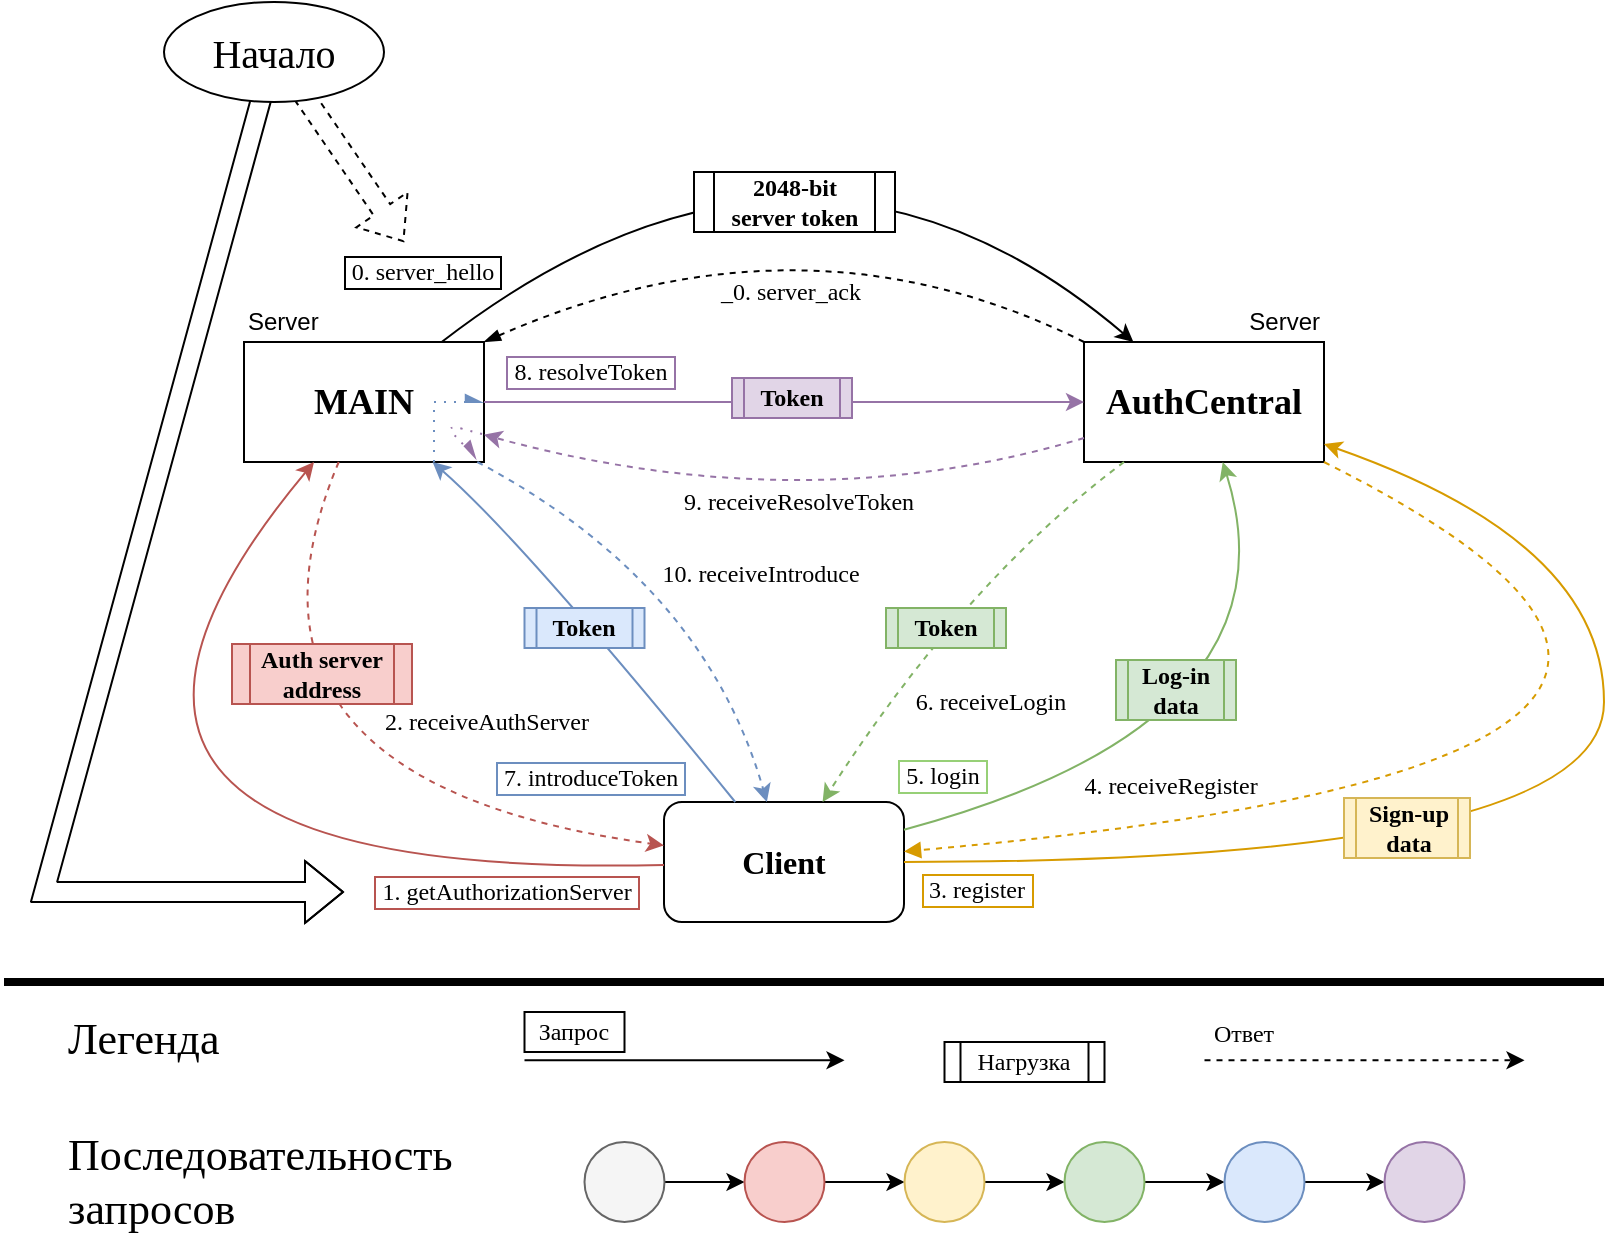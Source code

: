 <mxfile version="27.0.9">
  <diagram name="Страница — 1" id="z2m44n3lXc37fVPM7gY4">
    <mxGraphModel dx="1177" dy="756" grid="1" gridSize="10" guides="1" tooltips="1" connect="1" arrows="1" fold="1" page="1" pageScale="1" pageWidth="827" pageHeight="1169" math="0" shadow="0">
      <root>
        <mxCell id="0" />
        <mxCell id="1" parent="0" />
        <mxCell id="xGlrEXVBaf4qIYOEKneg-71" value="" style="shape=flexArrow;endArrow=classic;html=1;rounded=0;targetPerimeterSpacing=0;sourcePerimeterSpacing=-4;" parent="1" source="xGlrEXVBaf4qIYOEKneg-23" edge="1">
          <mxGeometry width="50" height="50" relative="1" as="geometry">
            <mxPoint x="70" y="360" as="sourcePoint" />
            <mxPoint x="210" y="555" as="targetPoint" />
            <Array as="points">
              <mxPoint x="60" y="555" />
            </Array>
          </mxGeometry>
        </mxCell>
        <mxCell id="xGlrEXVBaf4qIYOEKneg-24" value="" style="shape=flexArrow;endArrow=classic;html=1;rounded=0;spacingTop=0;sourcePerimeterSpacing=-8;dashed=1;" parent="1" source="xGlrEXVBaf4qIYOEKneg-23" edge="1">
          <mxGeometry width="50" height="50" relative="1" as="geometry">
            <mxPoint x="200" y="240" as="sourcePoint" />
            <mxPoint x="240" y="230" as="targetPoint" />
          </mxGeometry>
        </mxCell>
        <mxCell id="xGlrEXVBaf4qIYOEKneg-2" value="MAIN" style="rounded=0;whiteSpace=wrap;html=1;fontFamily=Gilroy;fontStyle=1;fontSize=18;" parent="1" vertex="1">
          <mxGeometry x="160" y="280" width="120" height="60" as="geometry" />
        </mxCell>
        <mxCell id="xGlrEXVBaf4qIYOEKneg-4" value="Server" style="text;html=1;align=left;verticalAlign=middle;whiteSpace=wrap;rounded=0;" parent="1" vertex="1">
          <mxGeometry x="160" y="260" width="120" height="20" as="geometry" />
        </mxCell>
        <mxCell id="xGlrEXVBaf4qIYOEKneg-5" value="AuthCentral" style="rounded=0;whiteSpace=wrap;html=1;fontFamily=Gilroy;fontStyle=1;fontSize=18;" parent="1" vertex="1">
          <mxGeometry x="580" y="280" width="120" height="60" as="geometry" />
        </mxCell>
        <mxCell id="xGlrEXVBaf4qIYOEKneg-6" value="Server" style="text;html=1;align=right;verticalAlign=middle;whiteSpace=wrap;rounded=0;" parent="1" vertex="1">
          <mxGeometry x="580" y="260" width="120" height="20" as="geometry" />
        </mxCell>
        <mxCell id="xGlrEXVBaf4qIYOEKneg-7" value="Client" style="rounded=1;whiteSpace=wrap;html=1;fontFamily=Gilroy;fontStyle=1;fontSize=16;" parent="1" vertex="1">
          <mxGeometry x="370" y="510" width="120" height="60" as="geometry" />
        </mxCell>
        <mxCell id="xGlrEXVBaf4qIYOEKneg-8" value="" style="endArrow=classic;html=1;rounded=0;curved=1;fillColor=#f8cecc;strokeColor=#000000;" parent="1" source="xGlrEXVBaf4qIYOEKneg-2" target="xGlrEXVBaf4qIYOEKneg-5" edge="1">
          <mxGeometry width="50" height="50" relative="1" as="geometry">
            <mxPoint x="360" y="250" as="sourcePoint" />
            <mxPoint x="410" y="200" as="targetPoint" />
            <Array as="points">
              <mxPoint x="440" y="140" />
            </Array>
          </mxGeometry>
        </mxCell>
        <mxCell id="xGlrEXVBaf4qIYOEKneg-10" value="&amp;nbsp;0. server_hello&amp;nbsp;" style="edgeLabel;html=1;align=center;verticalAlign=middle;resizable=0;points=[];fontFamily=Gilroy;labelBorderColor=default;fontSize=12;" parent="xGlrEXVBaf4qIYOEKneg-8" vertex="1" connectable="0">
          <mxGeometry x="-0.174" y="-24" relative="1" as="geometry">
            <mxPoint x="-170" y="58" as="offset" />
          </mxGeometry>
        </mxCell>
        <mxCell id="xGlrEXVBaf4qIYOEKneg-9" value="" style="endArrow=none;html=1;rounded=0;curved=1;startFill=1;startArrow=blockThin;dashed=1;" parent="1" edge="1">
          <mxGeometry width="50" height="50" relative="1" as="geometry">
            <mxPoint x="280" y="280" as="sourcePoint" />
            <mxPoint x="580" y="280" as="targetPoint" />
            <Array as="points">
              <mxPoint x="440" y="210" />
            </Array>
          </mxGeometry>
        </mxCell>
        <mxCell id="xGlrEXVBaf4qIYOEKneg-12" value="_0. server_ack" style="edgeLabel;html=1;align=center;verticalAlign=middle;resizable=0;points=[];fontFamily=Gilroy;labelBackgroundColor=none;fontSize=12;" parent="xGlrEXVBaf4qIYOEKneg-9" vertex="1" connectable="0">
          <mxGeometry x="-0.192" y="-43" relative="1" as="geometry">
            <mxPoint x="13" y="-11" as="offset" />
          </mxGeometry>
        </mxCell>
        <mxCell id="xGlrEXVBaf4qIYOEKneg-13" value="" style="endArrow=classic;html=1;rounded=0;curved=1;fillColor=#f8cecc;strokeColor=#B85450;" parent="1" source="xGlrEXVBaf4qIYOEKneg-7" target="xGlrEXVBaf4qIYOEKneg-2" edge="1">
          <mxGeometry width="50" height="50" relative="1" as="geometry">
            <mxPoint x="230" y="480" as="sourcePoint" />
            <mxPoint x="280" y="430" as="targetPoint" />
            <Array as="points">
              <mxPoint x="20" y="550" />
            </Array>
          </mxGeometry>
        </mxCell>
        <mxCell id="xGlrEXVBaf4qIYOEKneg-15" value="&amp;nbsp;1. getAuthorizationServer&amp;nbsp;" style="edgeLabel;html=1;align=center;verticalAlign=middle;resizable=0;points=[];fontFamily=Gilroy;labelBorderColor=#B85450;fontSize=12;" parent="xGlrEXVBaf4qIYOEKneg-13" vertex="1" connectable="0">
          <mxGeometry x="0.675" y="-12" relative="1" as="geometry">
            <mxPoint x="151" y="129" as="offset" />
          </mxGeometry>
        </mxCell>
        <mxCell id="xGlrEXVBaf4qIYOEKneg-16" value="" style="endArrow=classic;html=1;rounded=0;curved=1;dashed=1;fillColor=#f8cecc;strokeColor=#b85450;" parent="1" source="xGlrEXVBaf4qIYOEKneg-2" target="xGlrEXVBaf4qIYOEKneg-7" edge="1">
          <mxGeometry width="50" height="50" relative="1" as="geometry">
            <mxPoint x="620" y="661" as="sourcePoint" />
            <mxPoint x="445" y="460" as="targetPoint" />
            <Array as="points">
              <mxPoint x="140" y="500" />
            </Array>
          </mxGeometry>
        </mxCell>
        <mxCell id="xGlrEXVBaf4qIYOEKneg-18" value="2. receiveAuthServer" style="edgeLabel;html=1;align=center;verticalAlign=middle;resizable=0;points=[];fontFamily=Gilroy;fontSize=12;labelBackgroundColor=none;" parent="xGlrEXVBaf4qIYOEKneg-16" vertex="1" connectable="0">
          <mxGeometry x="0.503" y="16" relative="1" as="geometry">
            <mxPoint x="8" y="-32" as="offset" />
          </mxGeometry>
        </mxCell>
        <mxCell id="xGlrEXVBaf4qIYOEKneg-19" value="" style="endArrow=classic;html=1;rounded=0;curved=1;fillColor=#ffe6cc;strokeColor=#D79B00;" parent="1" source="xGlrEXVBaf4qIYOEKneg-7" target="xGlrEXVBaf4qIYOEKneg-5" edge="1">
          <mxGeometry width="50" height="50" relative="1" as="geometry">
            <mxPoint x="520" y="480" as="sourcePoint" />
            <mxPoint x="570" y="430" as="targetPoint" />
            <Array as="points">
              <mxPoint x="840" y="540" />
              <mxPoint x="840" y="380" />
            </Array>
          </mxGeometry>
        </mxCell>
        <mxCell id="xGlrEXVBaf4qIYOEKneg-20" value="&amp;nbsp;3. register&amp;nbsp;" style="edgeLabel;html=1;align=center;verticalAlign=middle;resizable=0;points=[];fontFamily=Gilroy;labelBorderColor=#D79B00;fontSize=12;" parent="xGlrEXVBaf4qIYOEKneg-19" vertex="1" connectable="0">
          <mxGeometry x="-0.785" y="3" relative="1" as="geometry">
            <mxPoint x="-35" y="17" as="offset" />
          </mxGeometry>
        </mxCell>
        <mxCell id="xGlrEXVBaf4qIYOEKneg-21" value="" style="endArrow=block;html=1;rounded=0;curved=1;startFill=0;startArrow=none;endFill=1;dashed=1;fillColor=#ffe6cc;strokeColor=#d79b00;" parent="1" source="xGlrEXVBaf4qIYOEKneg-5" target="xGlrEXVBaf4qIYOEKneg-7" edge="1">
          <mxGeometry width="50" height="50" relative="1" as="geometry">
            <mxPoint x="680" y="711" as="sourcePoint" />
            <mxPoint x="890" y="510" as="targetPoint" />
            <Array as="points">
              <mxPoint x="1000" y="490" />
            </Array>
          </mxGeometry>
        </mxCell>
        <mxCell id="xGlrEXVBaf4qIYOEKneg-22" value="4. receiveRegister" style="edgeLabel;html=1;align=center;verticalAlign=middle;resizable=0;points=[];fontFamily=Gilroy;labelBackgroundColor=none;fontSize=12;" parent="xGlrEXVBaf4qIYOEKneg-21" vertex="1" connectable="0">
          <mxGeometry x="-0.785" y="3" relative="1" as="geometry">
            <mxPoint x="-160" y="124" as="offset" />
          </mxGeometry>
        </mxCell>
        <mxCell id="xGlrEXVBaf4qIYOEKneg-23" value="Начало" style="ellipse;whiteSpace=wrap;html=1;fontFamily=Gilroy;fontSize=20;" parent="1" vertex="1">
          <mxGeometry x="120" y="110" width="110" height="50" as="geometry" />
        </mxCell>
        <mxCell id="xGlrEXVBaf4qIYOEKneg-25" value="" style="endArrow=classic;html=1;rounded=0;curved=1;fillColor=#d5e8d4;strokeColor=#82b366;" parent="1" source="xGlrEXVBaf4qIYOEKneg-7" target="xGlrEXVBaf4qIYOEKneg-5" edge="1">
          <mxGeometry width="50" height="50" relative="1" as="geometry">
            <mxPoint x="740" y="721" as="sourcePoint" />
            <mxPoint x="950" y="520" as="targetPoint" />
            <Array as="points">
              <mxPoint x="690" y="470" />
            </Array>
          </mxGeometry>
        </mxCell>
        <mxCell id="xGlrEXVBaf4qIYOEKneg-26" value="&amp;nbsp;5. login&amp;nbsp;" style="edgeLabel;html=1;align=center;verticalAlign=middle;resizable=0;points=[];fontFamily=Gilroy;textShadow=0;labelBorderColor=#97D077;fontSize=12;" parent="xGlrEXVBaf4qIYOEKneg-25" vertex="1" connectable="0">
          <mxGeometry x="-0.785" y="3" relative="1" as="geometry">
            <mxPoint x="-16" y="-15" as="offset" />
          </mxGeometry>
        </mxCell>
        <mxCell id="xGlrEXVBaf4qIYOEKneg-27" value="" style="endArrow=classic;html=1;rounded=0;curved=1;fillColor=#d5e8d4;strokeColor=#82b366;dashed=1;" parent="1" source="xGlrEXVBaf4qIYOEKneg-5" target="xGlrEXVBaf4qIYOEKneg-7" edge="1">
          <mxGeometry width="50" height="50" relative="1" as="geometry">
            <mxPoint x="660" y="634" as="sourcePoint" />
            <mxPoint x="838" y="450" as="targetPoint" />
            <Array as="points">
              <mxPoint x="520" y="400" />
            </Array>
          </mxGeometry>
        </mxCell>
        <mxCell id="xGlrEXVBaf4qIYOEKneg-28" value="6. receiveLogin" style="edgeLabel;html=1;align=center;verticalAlign=middle;resizable=0;points=[];fontFamily=Gilroy;labelBackgroundColor=none;fontSize=12;" parent="xGlrEXVBaf4qIYOEKneg-27" vertex="1" connectable="0">
          <mxGeometry x="-0.785" y="3" relative="1" as="geometry">
            <mxPoint x="-49" y="102" as="offset" />
          </mxGeometry>
        </mxCell>
        <mxCell id="xGlrEXVBaf4qIYOEKneg-29" value="Token" style="shape=process;whiteSpace=wrap;html=1;backgroundOutline=1;fillColor=#d5e8d4;strokeColor=#82b366;fontFamily=Gilroy;fontStyle=1;" parent="1" vertex="1">
          <mxGeometry x="481" y="413" width="60" height="20" as="geometry" />
        </mxCell>
        <mxCell id="xGlrEXVBaf4qIYOEKneg-32" value="Auth server&lt;br&gt;address" style="shape=process;whiteSpace=wrap;html=1;backgroundOutline=1;fillColor=#f8cecc;strokeColor=#b85450;fontFamily=Gilroy;fontStyle=1;" parent="1" vertex="1">
          <mxGeometry x="154" y="431" width="90" height="30" as="geometry" />
        </mxCell>
        <mxCell id="xGlrEXVBaf4qIYOEKneg-33" value="" style="endArrow=classic;html=1;rounded=0;curved=1;fillColor=#dae8fc;strokeColor=#6C8EBF;" parent="1" source="xGlrEXVBaf4qIYOEKneg-7" target="xGlrEXVBaf4qIYOEKneg-2" edge="1">
          <mxGeometry width="50" height="50" relative="1" as="geometry">
            <mxPoint x="450" y="711" as="sourcePoint" />
            <mxPoint x="275" y="510" as="targetPoint" />
            <Array as="points">
              <mxPoint x="300" y="380" />
            </Array>
          </mxGeometry>
        </mxCell>
        <mxCell id="xGlrEXVBaf4qIYOEKneg-34" value="&amp;nbsp;7. introduceToken&amp;nbsp;" style="edgeLabel;html=1;align=center;verticalAlign=middle;resizable=0;points=[];fontFamily=Gilroy;labelBorderColor=#6C8EBF;fontSize=12;" parent="xGlrEXVBaf4qIYOEKneg-33" vertex="1" connectable="0">
          <mxGeometry x="0.675" y="-12" relative="1" as="geometry">
            <mxPoint x="43" y="142" as="offset" />
          </mxGeometry>
        </mxCell>
        <mxCell id="xGlrEXVBaf4qIYOEKneg-35" value="Token" style="shape=process;whiteSpace=wrap;html=1;backgroundOutline=1;fillColor=#dae8fc;strokeColor=#6c8ebf;fontFamily=Gilroy;fontStyle=1;" parent="1" vertex="1">
          <mxGeometry x="300.25" y="413" width="60" height="20" as="geometry" />
        </mxCell>
        <mxCell id="xGlrEXVBaf4qIYOEKneg-38" value="" style="endArrow=classic;html=1;rounded=0;curved=1;fillColor=#e1d5e7;strokeColor=#9673A6;" parent="1" source="xGlrEXVBaf4qIYOEKneg-2" target="xGlrEXVBaf4qIYOEKneg-5" edge="1">
          <mxGeometry width="50" height="50" relative="1" as="geometry">
            <mxPoint x="566" y="480" as="sourcePoint" />
            <mxPoint x="414" y="310" as="targetPoint" />
            <Array as="points" />
          </mxGeometry>
        </mxCell>
        <mxCell id="xGlrEXVBaf4qIYOEKneg-39" value="&amp;nbsp;8. resolveToken&amp;nbsp;" style="edgeLabel;html=1;align=center;verticalAlign=middle;resizable=0;points=[];fontFamily=Gilroy;labelBorderColor=#9673A6;fontSize=12;" parent="xGlrEXVBaf4qIYOEKneg-38" vertex="1" connectable="0">
          <mxGeometry x="0.675" y="-12" relative="1" as="geometry">
            <mxPoint x="-199" y="-27" as="offset" />
          </mxGeometry>
        </mxCell>
        <mxCell id="xGlrEXVBaf4qIYOEKneg-40" value="" style="endArrow=classic;html=1;rounded=0;curved=1;fillColor=#e1d5e7;strokeColor=#9673A6;dashed=1;" parent="1" source="xGlrEXVBaf4qIYOEKneg-5" target="xGlrEXVBaf4qIYOEKneg-2" edge="1">
          <mxGeometry width="50" height="50" relative="1" as="geometry">
            <mxPoint x="400" y="370" as="sourcePoint" />
            <mxPoint x="700" y="370" as="targetPoint" />
            <Array as="points">
              <mxPoint x="440" y="370" />
            </Array>
          </mxGeometry>
        </mxCell>
        <mxCell id="xGlrEXVBaf4qIYOEKneg-41" value="&amp;nbsp;9. receiveResolveToken&amp;nbsp;" style="edgeLabel;html=1;align=center;verticalAlign=middle;resizable=0;points=[];fontFamily=Gilroy;labelBorderColor=none;fontSize=12;" parent="xGlrEXVBaf4qIYOEKneg-40" vertex="1" connectable="0">
          <mxGeometry x="0.675" y="-12" relative="1" as="geometry">
            <mxPoint x="105" y="32" as="offset" />
          </mxGeometry>
        </mxCell>
        <mxCell id="xGlrEXVBaf4qIYOEKneg-42" value="" style="endArrow=classic;html=1;rounded=0;curved=1;fillColor=#dae8fc;strokeColor=#6C8EBF;dashed=1;" parent="1" source="xGlrEXVBaf4qIYOEKneg-2" target="xGlrEXVBaf4qIYOEKneg-7" edge="1">
          <mxGeometry width="50" height="50" relative="1" as="geometry">
            <mxPoint x="562" y="610" as="sourcePoint" />
            <mxPoint x="410" y="440" as="targetPoint" />
            <Array as="points">
              <mxPoint x="390" y="400" />
            </Array>
          </mxGeometry>
        </mxCell>
        <mxCell id="xGlrEXVBaf4qIYOEKneg-43" value="10. receiveIntroduce" style="edgeLabel;html=1;align=center;verticalAlign=middle;resizable=0;points=[];fontFamily=Gilroy;labelBorderColor=none;fontSize=12;labelBackgroundColor=none;" parent="xGlrEXVBaf4qIYOEKneg-42" vertex="1" connectable="0">
          <mxGeometry x="0.675" y="-12" relative="1" as="geometry">
            <mxPoint x="19" y="-79" as="offset" />
          </mxGeometry>
        </mxCell>
        <mxCell id="xGlrEXVBaf4qIYOEKneg-45" value="" style="endArrow=classic;html=1;rounded=0;" parent="1" edge="1">
          <mxGeometry width="50" height="50" relative="1" as="geometry">
            <mxPoint x="300.25" y="639.17" as="sourcePoint" />
            <mxPoint x="460.25" y="639.17" as="targetPoint" />
          </mxGeometry>
        </mxCell>
        <mxCell id="xGlrEXVBaf4qIYOEKneg-46" value="Запрос" style="text;html=1;align=center;verticalAlign=middle;whiteSpace=wrap;rounded=0;fontFamily=Gilroy;strokeColor=default;" parent="1" vertex="1">
          <mxGeometry x="300.25" y="615" width="50" height="20" as="geometry" />
        </mxCell>
        <mxCell id="xGlrEXVBaf4qIYOEKneg-47" value="" style="endArrow=none;html=1;rounded=0;fontSize=12;strokeWidth=4;" parent="1" edge="1">
          <mxGeometry width="50" height="50" relative="1" as="geometry">
            <mxPoint x="40" y="600" as="sourcePoint" />
            <mxPoint x="840" y="600" as="targetPoint" />
          </mxGeometry>
        </mxCell>
        <mxCell id="xGlrEXVBaf4qIYOEKneg-49" value="Легенда" style="text;html=1;align=left;verticalAlign=middle;whiteSpace=wrap;rounded=0;fontFamily=Gilroy;fontSize=22;" parent="1" vertex="1">
          <mxGeometry x="70.25" y="598.17" width="106" height="61.83" as="geometry" />
        </mxCell>
        <mxCell id="xGlrEXVBaf4qIYOEKneg-50" value="" style="endArrow=classic;html=1;rounded=0;dashed=1;" parent="1" edge="1">
          <mxGeometry width="50" height="50" relative="1" as="geometry">
            <mxPoint x="640.25" y="639.17" as="sourcePoint" />
            <mxPoint x="800.25" y="639.17" as="targetPoint" />
          </mxGeometry>
        </mxCell>
        <mxCell id="xGlrEXVBaf4qIYOEKneg-51" value="Ответ" style="text;html=1;align=center;verticalAlign=middle;whiteSpace=wrap;rounded=0;fontFamily=Gilroy;" parent="1" vertex="1">
          <mxGeometry x="640.25" y="616" width="39.75" height="20" as="geometry" />
        </mxCell>
        <mxCell id="xGlrEXVBaf4qIYOEKneg-52" value="Token" style="shape=process;whiteSpace=wrap;html=1;backgroundOutline=1;fillColor=#e1d5e7;strokeColor=#9673a6;fontFamily=Gilroy;fontStyle=1;" parent="1" vertex="1">
          <mxGeometry x="404" y="298" width="60" height="20" as="geometry" />
        </mxCell>
        <mxCell id="xGlrEXVBaf4qIYOEKneg-53" value="Нагрузка" style="shape=process;whiteSpace=wrap;html=1;backgroundOutline=1;fontFamily=Gilroy;" parent="1" vertex="1">
          <mxGeometry x="510.25" y="630" width="80" height="20" as="geometry" />
        </mxCell>
        <mxCell id="xGlrEXVBaf4qIYOEKneg-56" style="edgeStyle=orthogonalEdgeStyle;rounded=0;orthogonalLoop=1;jettySize=auto;html=1;" parent="1" source="xGlrEXVBaf4qIYOEKneg-54" target="xGlrEXVBaf4qIYOEKneg-55" edge="1">
          <mxGeometry relative="1" as="geometry" />
        </mxCell>
        <mxCell id="xGlrEXVBaf4qIYOEKneg-54" value="" style="ellipse;whiteSpace=wrap;html=1;aspect=fixed;strokeColor=#666666;fillColor=#f5f5f5;fontColor=#333333;" parent="1" vertex="1">
          <mxGeometry x="330.25" y="680" width="40" height="40" as="geometry" />
        </mxCell>
        <mxCell id="xGlrEXVBaf4qIYOEKneg-61" style="edgeStyle=orthogonalEdgeStyle;rounded=0;orthogonalLoop=1;jettySize=auto;html=1;" parent="1" source="xGlrEXVBaf4qIYOEKneg-55" target="xGlrEXVBaf4qIYOEKneg-57" edge="1">
          <mxGeometry relative="1" as="geometry" />
        </mxCell>
        <mxCell id="xGlrEXVBaf4qIYOEKneg-55" value="" style="ellipse;whiteSpace=wrap;html=1;aspect=fixed;fillColor=#f8cecc;strokeColor=#b85450;" parent="1" vertex="1">
          <mxGeometry x="410.25" y="680" width="40" height="40" as="geometry" />
        </mxCell>
        <mxCell id="xGlrEXVBaf4qIYOEKneg-62" style="edgeStyle=orthogonalEdgeStyle;rounded=0;orthogonalLoop=1;jettySize=auto;html=1;" parent="1" source="xGlrEXVBaf4qIYOEKneg-57" target="xGlrEXVBaf4qIYOEKneg-58" edge="1">
          <mxGeometry relative="1" as="geometry" />
        </mxCell>
        <mxCell id="xGlrEXVBaf4qIYOEKneg-57" value="" style="ellipse;whiteSpace=wrap;html=1;aspect=fixed;fillColor=#fff2cc;strokeColor=#d6b656;" parent="1" vertex="1">
          <mxGeometry x="490.25" y="680" width="40" height="40" as="geometry" />
        </mxCell>
        <mxCell id="xGlrEXVBaf4qIYOEKneg-63" style="edgeStyle=orthogonalEdgeStyle;rounded=0;orthogonalLoop=1;jettySize=auto;html=1;" parent="1" source="xGlrEXVBaf4qIYOEKneg-58" target="xGlrEXVBaf4qIYOEKneg-59" edge="1">
          <mxGeometry relative="1" as="geometry" />
        </mxCell>
        <mxCell id="xGlrEXVBaf4qIYOEKneg-58" value="" style="ellipse;whiteSpace=wrap;html=1;aspect=fixed;fillColor=#d5e8d4;strokeColor=#82b366;" parent="1" vertex="1">
          <mxGeometry x="570.25" y="680" width="40" height="40" as="geometry" />
        </mxCell>
        <mxCell id="xGlrEXVBaf4qIYOEKneg-64" style="edgeStyle=orthogonalEdgeStyle;rounded=0;orthogonalLoop=1;jettySize=auto;html=1;" parent="1" source="xGlrEXVBaf4qIYOEKneg-59" target="xGlrEXVBaf4qIYOEKneg-60" edge="1">
          <mxGeometry relative="1" as="geometry" />
        </mxCell>
        <mxCell id="xGlrEXVBaf4qIYOEKneg-59" value="" style="ellipse;whiteSpace=wrap;html=1;aspect=fixed;fillColor=#dae8fc;strokeColor=#6c8ebf;" parent="1" vertex="1">
          <mxGeometry x="650.25" y="680" width="40" height="40" as="geometry" />
        </mxCell>
        <mxCell id="xGlrEXVBaf4qIYOEKneg-60" value="" style="ellipse;whiteSpace=wrap;html=1;aspect=fixed;fillColor=#e1d5e7;strokeColor=#9673a6;" parent="1" vertex="1">
          <mxGeometry x="730.25" y="680" width="40" height="40" as="geometry" />
        </mxCell>
        <mxCell id="xGlrEXVBaf4qIYOEKneg-65" value="Последовательность&lt;br&gt;запросов" style="text;html=1;align=left;verticalAlign=middle;whiteSpace=wrap;rounded=0;fontFamily=Gilroy;fontSize=22;" parent="1" vertex="1">
          <mxGeometry x="70.25" y="680" width="220" height="40" as="geometry" />
        </mxCell>
        <mxCell id="xGlrEXVBaf4qIYOEKneg-66" value="" style="endArrow=async;html=1;rounded=0;fontColor=#6C8EBF;strokeColor=#6C8EBF;dashed=1;dashPattern=1 4;strokeWidth=1;startArrow=none;startFill=0;endFill=1;" parent="1" edge="1">
          <mxGeometry width="50" height="50" relative="1" as="geometry">
            <mxPoint x="255" y="340" as="sourcePoint" />
            <mxPoint x="279" y="310" as="targetPoint" />
            <Array as="points">
              <mxPoint x="255" y="310" />
            </Array>
          </mxGeometry>
        </mxCell>
        <mxCell id="xGlrEXVBaf4qIYOEKneg-68" value="" style="endArrow=async;html=1;rounded=1;fillColor=#e1d5e7;strokeColor=#9673a6;dashed=1;dashPattern=1 4;endFill=1;curved=0;" parent="1" edge="1">
          <mxGeometry width="50" height="50" relative="1" as="geometry">
            <mxPoint x="279" y="326" as="sourcePoint" />
            <mxPoint x="276" y="338" as="targetPoint" />
            <Array as="points">
              <mxPoint x="260" y="321" />
            </Array>
          </mxGeometry>
        </mxCell>
        <mxCell id="BVxNnDn93Nx2W4qiLXiv-1" value="2048-bit&lt;br&gt;server token" style="shape=process;whiteSpace=wrap;html=1;backgroundOutline=1;fontFamily=Gilroy;fontStyle=1" parent="1" vertex="1">
          <mxGeometry x="385" y="195" width="100.5" height="30" as="geometry" />
        </mxCell>
        <mxCell id="BVxNnDn93Nx2W4qiLXiv-5" value="Sign-up&lt;br&gt;data" style="shape=process;whiteSpace=wrap;html=1;backgroundOutline=1;fillColor=#fff2cc;strokeColor=#d6b656;fontFamily=Gilroy;fontStyle=1;" parent="1" vertex="1">
          <mxGeometry x="710" y="508" width="63" height="30" as="geometry" />
        </mxCell>
        <mxCell id="BVxNnDn93Nx2W4qiLXiv-6" value="Log-in&lt;br&gt;data" style="shape=process;whiteSpace=wrap;html=1;backgroundOutline=1;fillColor=#d5e8d4;strokeColor=#82b366;fontFamily=Gilroy;fontStyle=1;" parent="1" vertex="1">
          <mxGeometry x="596" y="439" width="60" height="30" as="geometry" />
        </mxCell>
      </root>
    </mxGraphModel>
  </diagram>
</mxfile>

